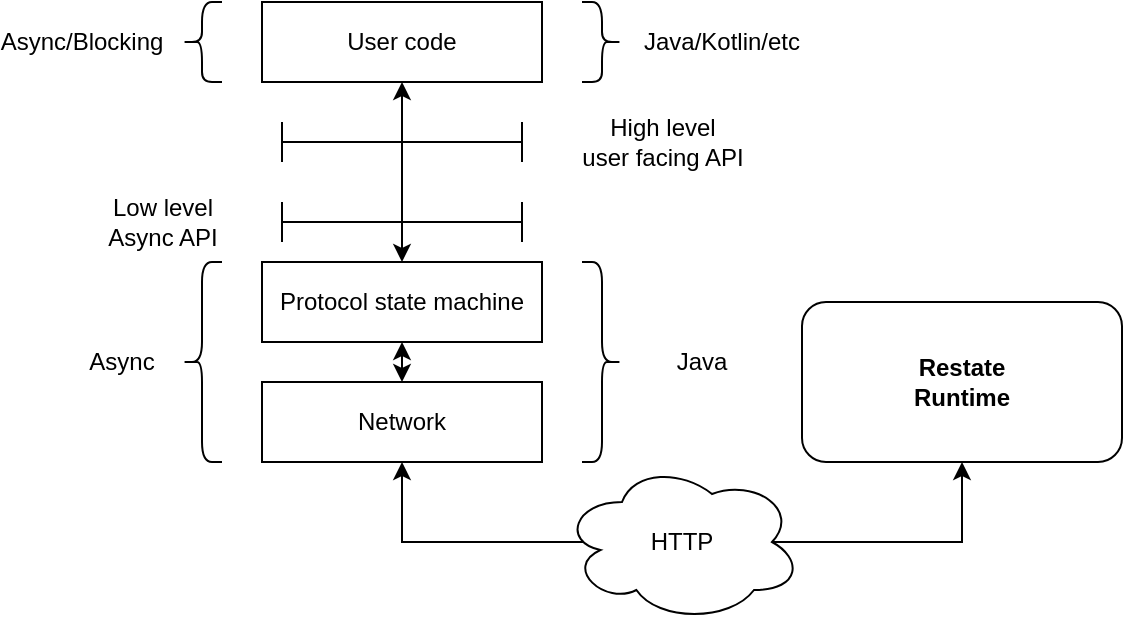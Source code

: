 <mxfile version="22.0.3" type="device">
  <diagram name="Page-1" id="a6VT5Mq5Z-FAtWmLLugj">
    <mxGraphModel dx="1017" dy="760" grid="1" gridSize="10" guides="1" tooltips="1" connect="1" arrows="1" fold="1" page="1" pageScale="1" pageWidth="850" pageHeight="1100" math="0" shadow="0">
      <root>
        <mxCell id="0" />
        <mxCell id="1" parent="0" />
        <mxCell id="FUDOfRZ3PRpV9rrZllbR-1" value="Network" style="rounded=0;whiteSpace=wrap;html=1;" parent="1" vertex="1">
          <mxGeometry x="360" y="370" width="140" height="40" as="geometry" />
        </mxCell>
        <mxCell id="FUDOfRZ3PRpV9rrZllbR-6" style="edgeStyle=orthogonalEdgeStyle;rounded=0;orthogonalLoop=1;jettySize=auto;html=1;exitX=0.5;exitY=1;exitDx=0;exitDy=0;entryX=0.5;entryY=0;entryDx=0;entryDy=0;strokeWidth=1;strokeColor=default;endArrow=classic;endFill=1;startArrow=classic;startFill=1;" parent="1" source="FUDOfRZ3PRpV9rrZllbR-2" target="FUDOfRZ3PRpV9rrZllbR-1" edge="1">
          <mxGeometry relative="1" as="geometry" />
        </mxCell>
        <mxCell id="FUDOfRZ3PRpV9rrZllbR-7" style="edgeStyle=orthogonalEdgeStyle;rounded=0;orthogonalLoop=1;jettySize=auto;html=1;exitX=0.5;exitY=0;exitDx=0;exitDy=0;entryX=0.5;entryY=1;entryDx=0;entryDy=0;startArrow=classic;startFill=1;" parent="1" source="FUDOfRZ3PRpV9rrZllbR-2" target="FUDOfRZ3PRpV9rrZllbR-3" edge="1">
          <mxGeometry relative="1" as="geometry" />
        </mxCell>
        <mxCell id="FUDOfRZ3PRpV9rrZllbR-2" value="Protocol state machine" style="rounded=0;whiteSpace=wrap;html=1;" parent="1" vertex="1">
          <mxGeometry x="360" y="310" width="140" height="40" as="geometry" />
        </mxCell>
        <mxCell id="FUDOfRZ3PRpV9rrZllbR-3" value="User code" style="rounded=0;whiteSpace=wrap;html=1;" parent="1" vertex="1">
          <mxGeometry x="360" y="180" width="140" height="40" as="geometry" />
        </mxCell>
        <mxCell id="FUDOfRZ3PRpV9rrZllbR-8" value="Java/Kotlin/etc" style="text;html=1;strokeColor=none;fillColor=none;align=center;verticalAlign=middle;whiteSpace=wrap;rounded=0;" parent="1" vertex="1">
          <mxGeometry x="540" y="185" width="100" height="30" as="geometry" />
        </mxCell>
        <mxCell id="FUDOfRZ3PRpV9rrZllbR-9" value="Java" style="text;html=1;strokeColor=none;fillColor=none;align=center;verticalAlign=middle;whiteSpace=wrap;rounded=0;" parent="1" vertex="1">
          <mxGeometry x="550" y="345" width="60" height="30" as="geometry" />
        </mxCell>
        <mxCell id="FUDOfRZ3PRpV9rrZllbR-10" value="Async/Blocking" style="text;html=1;strokeColor=none;fillColor=none;align=center;verticalAlign=middle;whiteSpace=wrap;rounded=0;" parent="1" vertex="1">
          <mxGeometry x="240" y="185" width="60" height="30" as="geometry" />
        </mxCell>
        <mxCell id="FUDOfRZ3PRpV9rrZllbR-11" value="Async" style="text;html=1;strokeColor=none;fillColor=none;align=center;verticalAlign=middle;whiteSpace=wrap;rounded=0;" parent="1" vertex="1">
          <mxGeometry x="260" y="345" width="60" height="30" as="geometry" />
        </mxCell>
        <mxCell id="FUDOfRZ3PRpV9rrZllbR-12" value="" style="shape=curlyBracket;whiteSpace=wrap;html=1;rounded=1;flipH=1;labelPosition=right;verticalLabelPosition=middle;align=left;verticalAlign=middle;" parent="1" vertex="1">
          <mxGeometry x="520" y="310" width="20" height="100" as="geometry" />
        </mxCell>
        <mxCell id="FUDOfRZ3PRpV9rrZllbR-13" value="" style="shape=curlyBracket;whiteSpace=wrap;html=1;rounded=1;flipH=1;labelPosition=right;verticalLabelPosition=middle;align=left;verticalAlign=middle;" parent="1" vertex="1">
          <mxGeometry x="520" y="180" width="20" height="40" as="geometry" />
        </mxCell>
        <mxCell id="FUDOfRZ3PRpV9rrZllbR-14" value="" style="shape=curlyBracket;whiteSpace=wrap;html=1;rounded=1;labelPosition=left;verticalLabelPosition=middle;align=right;verticalAlign=middle;" parent="1" vertex="1">
          <mxGeometry x="320" y="310" width="20" height="100" as="geometry" />
        </mxCell>
        <mxCell id="FUDOfRZ3PRpV9rrZllbR-15" value="" style="shape=curlyBracket;whiteSpace=wrap;html=1;rounded=1;labelPosition=left;verticalLabelPosition=middle;align=right;verticalAlign=middle;" parent="1" vertex="1">
          <mxGeometry x="320" y="180" width="20" height="40" as="geometry" />
        </mxCell>
        <mxCell id="FUDOfRZ3PRpV9rrZllbR-16" value="" style="shape=crossbar;whiteSpace=wrap;html=1;rounded=1;" parent="1" vertex="1">
          <mxGeometry x="370" y="240" width="120" height="20" as="geometry" />
        </mxCell>
        <mxCell id="FUDOfRZ3PRpV9rrZllbR-18" value="Low level&lt;br&gt;Async API" style="text;html=1;align=center;verticalAlign=middle;resizable=0;points=[];autosize=1;strokeColor=none;fillColor=none;" parent="1" vertex="1">
          <mxGeometry x="270" y="270" width="80" height="40" as="geometry" />
        </mxCell>
        <mxCell id="FUDOfRZ3PRpV9rrZllbR-19" value="" style="shape=crossbar;whiteSpace=wrap;html=1;rounded=1;" parent="1" vertex="1">
          <mxGeometry x="370" y="280" width="120" height="20" as="geometry" />
        </mxCell>
        <mxCell id="FUDOfRZ3PRpV9rrZllbR-20" value="High level&lt;br&gt;user facing API" style="text;html=1;align=center;verticalAlign=middle;resizable=0;points=[];autosize=1;strokeColor=none;fillColor=none;" parent="1" vertex="1">
          <mxGeometry x="510" y="230" width="100" height="40" as="geometry" />
        </mxCell>
        <mxCell id="JIZt24w9PtPhH7xLPcVa-1" value="&lt;b&gt;Restate&lt;br&gt;Runtime&lt;br&gt;&lt;/b&gt;" style="rounded=1;whiteSpace=wrap;html=1;" vertex="1" parent="1">
          <mxGeometry x="630" y="330" width="160" height="80" as="geometry" />
        </mxCell>
        <mxCell id="JIZt24w9PtPhH7xLPcVa-6" style="edgeStyle=orthogonalEdgeStyle;rounded=0;orthogonalLoop=1;jettySize=auto;html=1;exitX=0.5;exitY=1;exitDx=0;exitDy=0;entryX=0.5;entryY=1;entryDx=0;entryDy=0;startArrow=classic;startFill=1;" edge="1" parent="1" source="FUDOfRZ3PRpV9rrZllbR-1" target="JIZt24w9PtPhH7xLPcVa-1">
          <mxGeometry relative="1" as="geometry">
            <Array as="points">
              <mxPoint x="430" y="450" />
              <mxPoint x="710" y="450" />
            </Array>
          </mxGeometry>
        </mxCell>
        <mxCell id="JIZt24w9PtPhH7xLPcVa-2" value="HTTP" style="ellipse;shape=cloud;whiteSpace=wrap;html=1;" vertex="1" parent="1">
          <mxGeometry x="510" y="410" width="120" height="80" as="geometry" />
        </mxCell>
      </root>
    </mxGraphModel>
  </diagram>
</mxfile>

